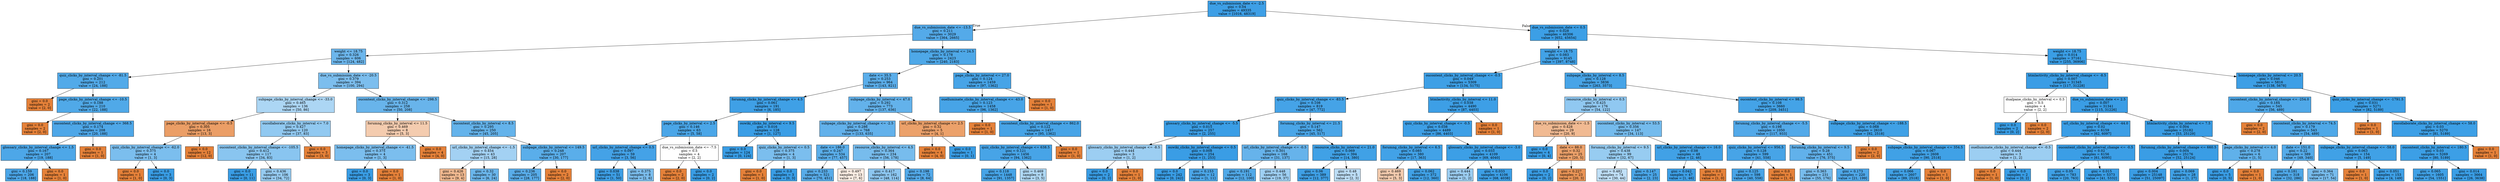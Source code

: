 digraph Tree {
node [shape=box, style="filled", color="black"] ;
0 [label="due_vs_submission_date <= -2.5\ngini = 0.04\nsamples = 49335\nvalue = [1016, 48319]", fillcolor="#399de5fa"] ;
1 [label="due_vs_submission_date <= -13.5\ngini = 0.211\nsamples = 3029\nvalue = [364, 2665]", fillcolor="#399de5dc"] ;
0 -> 1 [labeldistance=2.5, labelangle=45, headlabel="True"] ;
2 [label="weight <= 18.75\ngini = 0.326\nsamples = 606\nvalue = [124, 482]", fillcolor="#399de5bd"] ;
1 -> 2 ;
3 [label="quiz_clicks_by_interval_change <= -81.5\ngini = 0.201\nsamples = 212\nvalue = [24, 188]", fillcolor="#399de5de"] ;
2 -> 3 ;
4 [label="gini = 0.0\nsamples = 2\nvalue = [2, 0]", fillcolor="#e58139ff"] ;
3 -> 4 ;
5 [label="page_clicks_by_interval_change <= -10.5\ngini = 0.188\nsamples = 210\nvalue = [22, 188]", fillcolor="#399de5e1"] ;
3 -> 5 ;
6 [label="gini = 0.0\nsamples = 2\nvalue = [2, 0]", fillcolor="#e58139ff"] ;
5 -> 6 ;
7 [label="oucontent_clicks_by_interval_change <= 368.5\ngini = 0.174\nsamples = 208\nvalue = [20, 188]", fillcolor="#399de5e4"] ;
5 -> 7 ;
8 [label="glossary_clicks_by_interval_change <= 1.5\ngini = 0.167\nsamples = 207\nvalue = [19, 188]", fillcolor="#399de5e5"] ;
7 -> 8 ;
9 [label="gini = 0.159\nsamples = 206\nvalue = [18, 188]", fillcolor="#399de5e7"] ;
8 -> 9 ;
10 [label="gini = 0.0\nsamples = 1\nvalue = [1, 0]", fillcolor="#e58139ff"] ;
8 -> 10 ;
11 [label="gini = 0.0\nsamples = 1\nvalue = [1, 0]", fillcolor="#e58139ff"] ;
7 -> 11 ;
12 [label="due_vs_submission_date <= -20.5\ngini = 0.379\nsamples = 394\nvalue = [100, 294]", fillcolor="#399de5a8"] ;
2 -> 12 ;
13 [label="subpage_clicks_by_interval_change <= -33.0\ngini = 0.465\nsamples = 136\nvalue = [50, 86]", fillcolor="#399de56b"] ;
12 -> 13 ;
14 [label="page_clicks_by_interval_change <= -0.5\ngini = 0.305\nsamples = 16\nvalue = [13, 3]", fillcolor="#e58139c4"] ;
13 -> 14 ;
15 [label="quiz_clicks_by_interval_change <= -62.0\ngini = 0.375\nsamples = 4\nvalue = [1, 3]", fillcolor="#399de5aa"] ;
14 -> 15 ;
16 [label="gini = 0.0\nsamples = 1\nvalue = [1, 0]", fillcolor="#e58139ff"] ;
15 -> 16 ;
17 [label="gini = 0.0\nsamples = 3\nvalue = [0, 3]", fillcolor="#399de5ff"] ;
15 -> 17 ;
18 [label="gini = 0.0\nsamples = 12\nvalue = [12, 0]", fillcolor="#e58139ff"] ;
14 -> 18 ;
19 [label="oucollaborate_clicks_by_interval <= 7.0\ngini = 0.427\nsamples = 120\nvalue = [37, 83]", fillcolor="#399de58d"] ;
13 -> 19 ;
20 [label="oucontent_clicks_by_interval_change <= -105.5\ngini = 0.412\nsamples = 117\nvalue = [34, 83]", fillcolor="#399de597"] ;
19 -> 20 ;
21 [label="gini = 0.0\nsamples = 11\nvalue = [0, 11]", fillcolor="#399de5ff"] ;
20 -> 21 ;
22 [label="gini = 0.436\nsamples = 106\nvalue = [34, 72]", fillcolor="#399de587"] ;
20 -> 22 ;
23 [label="gini = 0.0\nsamples = 3\nvalue = [3, 0]", fillcolor="#e58139ff"] ;
19 -> 23 ;
24 [label="oucontent_clicks_by_interval_change <= -298.5\ngini = 0.312\nsamples = 258\nvalue = [50, 208]", fillcolor="#399de5c2"] ;
12 -> 24 ;
25 [label="forumng_clicks_by_interval <= 11.5\ngini = 0.469\nsamples = 8\nvalue = [5, 3]", fillcolor="#e5813966"] ;
24 -> 25 ;
26 [label="homepage_clicks_by_interval_change <= -41.5\ngini = 0.375\nsamples = 4\nvalue = [1, 3]", fillcolor="#399de5aa"] ;
25 -> 26 ;
27 [label="gini = 0.0\nsamples = 3\nvalue = [0, 3]", fillcolor="#399de5ff"] ;
26 -> 27 ;
28 [label="gini = 0.0\nsamples = 1\nvalue = [1, 0]", fillcolor="#e58139ff"] ;
26 -> 28 ;
29 [label="gini = 0.0\nsamples = 4\nvalue = [4, 0]", fillcolor="#e58139ff"] ;
25 -> 29 ;
30 [label="oucontent_clicks_by_interval <= 8.5\ngini = 0.295\nsamples = 250\nvalue = [45, 205]", fillcolor="#399de5c7"] ;
24 -> 30 ;
31 [label="url_clicks_by_interval_change <= -1.5\ngini = 0.454\nsamples = 43\nvalue = [15, 28]", fillcolor="#399de576"] ;
30 -> 31 ;
32 [label="gini = 0.426\nsamples = 13\nvalue = [9, 4]", fillcolor="#e581398e"] ;
31 -> 32 ;
33 [label="gini = 0.32\nsamples = 30\nvalue = [6, 24]", fillcolor="#399de5bf"] ;
31 -> 33 ;
34 [label="subpage_clicks_by_interval <= 149.5\ngini = 0.248\nsamples = 207\nvalue = [30, 177]", fillcolor="#399de5d4"] ;
30 -> 34 ;
35 [label="gini = 0.236\nsamples = 205\nvalue = [28, 177]", fillcolor="#399de5d7"] ;
34 -> 35 ;
36 [label="gini = 0.0\nsamples = 2\nvalue = [2, 0]", fillcolor="#e58139ff"] ;
34 -> 36 ;
37 [label="homepage_clicks_by_interval <= 24.5\ngini = 0.178\nsamples = 2423\nvalue = [240, 2183]", fillcolor="#399de5e3"] ;
1 -> 37 ;
38 [label="date <= 35.5\ngini = 0.253\nsamples = 964\nvalue = [143, 821]", fillcolor="#399de5d3"] ;
37 -> 38 ;
39 [label="forumng_clicks_by_interval_change <= 4.5\ngini = 0.061\nsamples = 191\nvalue = [6, 185]", fillcolor="#399de5f7"] ;
38 -> 39 ;
40 [label="page_clicks_by_interval <= 2.5\ngini = 0.146\nsamples = 63\nvalue = [5, 58]", fillcolor="#399de5e9"] ;
39 -> 40 ;
41 [label="url_clicks_by_interval_change <= 0.5\ngini = 0.097\nsamples = 59\nvalue = [3, 56]", fillcolor="#399de5f1"] ;
40 -> 41 ;
42 [label="gini = 0.038\nsamples = 51\nvalue = [1, 50]", fillcolor="#399de5fa"] ;
41 -> 42 ;
43 [label="gini = 0.375\nsamples = 8\nvalue = [2, 6]", fillcolor="#399de5aa"] ;
41 -> 43 ;
44 [label="due_vs_submission_date <= -7.5\ngini = 0.5\nsamples = 4\nvalue = [2, 2]", fillcolor="#e5813900"] ;
40 -> 44 ;
45 [label="gini = 0.0\nsamples = 2\nvalue = [2, 0]", fillcolor="#e58139ff"] ;
44 -> 45 ;
46 [label="gini = 0.0\nsamples = 2\nvalue = [0, 2]", fillcolor="#399de5ff"] ;
44 -> 46 ;
47 [label="ouwiki_clicks_by_interval <= 9.5\ngini = 0.016\nsamples = 128\nvalue = [1, 127]", fillcolor="#399de5fd"] ;
39 -> 47 ;
48 [label="gini = 0.0\nsamples = 124\nvalue = [0, 124]", fillcolor="#399de5ff"] ;
47 -> 48 ;
49 [label="quiz_clicks_by_interval <= 0.5\ngini = 0.375\nsamples = 4\nvalue = [1, 3]", fillcolor="#399de5aa"] ;
47 -> 49 ;
50 [label="gini = 0.0\nsamples = 1\nvalue = [1, 0]", fillcolor="#e58139ff"] ;
49 -> 50 ;
51 [label="gini = 0.0\nsamples = 3\nvalue = [0, 3]", fillcolor="#399de5ff"] ;
49 -> 51 ;
52 [label="subpage_clicks_by_interval <= 47.0\ngini = 0.292\nsamples = 773\nvalue = [137, 636]", fillcolor="#399de5c8"] ;
38 -> 52 ;
53 [label="subpage_clicks_by_interval_change <= -2.5\ngini = 0.286\nsamples = 768\nvalue = [133, 635]", fillcolor="#399de5ca"] ;
52 -> 53 ;
54 [label="date <= 186.0\ngini = 0.247\nsamples = 534\nvalue = [77, 457]", fillcolor="#399de5d4"] ;
53 -> 54 ;
55 [label="gini = 0.233\nsamples = 521\nvalue = [70, 451]", fillcolor="#399de5d7"] ;
54 -> 55 ;
56 [label="gini = 0.497\nsamples = 13\nvalue = [7, 6]", fillcolor="#e5813924"] ;
54 -> 56 ;
57 [label="resource_clicks_by_interval <= 4.5\ngini = 0.364\nsamples = 234\nvalue = [56, 178]", fillcolor="#399de5af"] ;
53 -> 57 ;
58 [label="gini = 0.417\nsamples = 162\nvalue = [48, 114]", fillcolor="#399de594"] ;
57 -> 58 ;
59 [label="gini = 0.198\nsamples = 72\nvalue = [8, 64]", fillcolor="#399de5df"] ;
57 -> 59 ;
60 [label="url_clicks_by_interval_change <= 2.5\ngini = 0.32\nsamples = 5\nvalue = [4, 1]", fillcolor="#e58139bf"] ;
52 -> 60 ;
61 [label="gini = 0.0\nsamples = 4\nvalue = [4, 0]", fillcolor="#e58139ff"] ;
60 -> 61 ;
62 [label="gini = 0.0\nsamples = 1\nvalue = [0, 1]", fillcolor="#399de5ff"] ;
60 -> 62 ;
63 [label="page_clicks_by_interval <= 27.0\ngini = 0.124\nsamples = 1459\nvalue = [97, 1362]", fillcolor="#399de5ed"] ;
37 -> 63 ;
64 [label="ouelluminate_clicks_by_interval_change <= -43.0\ngini = 0.123\nsamples = 1458\nvalue = [96, 1362]", fillcolor="#399de5ed"] ;
63 -> 64 ;
65 [label="gini = 0.0\nsamples = 1\nvalue = [1, 0]", fillcolor="#e58139ff"] ;
64 -> 65 ;
66 [label="oucontent_clicks_by_interval_change <= 862.0\ngini = 0.122\nsamples = 1457\nvalue = [95, 1362]", fillcolor="#399de5ed"] ;
64 -> 66 ;
67 [label="quiz_clicks_by_interval_change <= 638.5\ngini = 0.121\nsamples = 1456\nvalue = [94, 1362]", fillcolor="#399de5ed"] ;
66 -> 67 ;
68 [label="gini = 0.118\nsamples = 1448\nvalue = [91, 1357]", fillcolor="#399de5ee"] ;
67 -> 68 ;
69 [label="gini = 0.469\nsamples = 8\nvalue = [3, 5]", fillcolor="#399de566"] ;
67 -> 69 ;
70 [label="gini = 0.0\nsamples = 1\nvalue = [1, 0]", fillcolor="#e58139ff"] ;
66 -> 70 ;
71 [label="gini = 0.0\nsamples = 1\nvalue = [1, 0]", fillcolor="#e58139ff"] ;
63 -> 71 ;
72 [label="due_vs_submission_date <= 0.5\ngini = 0.028\nsamples = 46306\nvalue = [652, 45654]", fillcolor="#399de5fb"] ;
0 -> 72 [labeldistance=2.5, labelangle=-45, headlabel="False"] ;
73 [label="weight <= 18.75\ngini = 0.083\nsamples = 9145\nvalue = [397, 8748]", fillcolor="#399de5f3"] ;
72 -> 73 ;
74 [label="oucontent_clicks_by_interval_change <= -0.5\ngini = 0.049\nsamples = 5309\nvalue = [134, 5175]", fillcolor="#399de5f8"] ;
73 -> 74 ;
75 [label="quiz_clicks_by_interval_change <= -83.5\ngini = 0.108\nsamples = 819\nvalue = [47, 772]", fillcolor="#399de5ef"] ;
74 -> 75 ;
76 [label="glossary_clicks_by_interval_change <= -5.5\ngini = 0.015\nsamples = 257\nvalue = [2, 255]", fillcolor="#399de5fd"] ;
75 -> 76 ;
77 [label="glossary_clicks_by_interval_change <= -8.5\ngini = 0.444\nsamples = 3\nvalue = [1, 2]", fillcolor="#399de57f"] ;
76 -> 77 ;
78 [label="gini = 0.0\nsamples = 2\nvalue = [0, 2]", fillcolor="#399de5ff"] ;
77 -> 78 ;
79 [label="gini = 0.0\nsamples = 1\nvalue = [1, 0]", fillcolor="#e58139ff"] ;
77 -> 79 ;
80 [label="ouwiki_clicks_by_interval_change <= 0.5\ngini = 0.008\nsamples = 254\nvalue = [1, 253]", fillcolor="#399de5fe"] ;
76 -> 80 ;
81 [label="gini = 0.0\nsamples = 242\nvalue = [0, 242]", fillcolor="#399de5ff"] ;
80 -> 81 ;
82 [label="gini = 0.153\nsamples = 12\nvalue = [1, 11]", fillcolor="#399de5e8"] ;
80 -> 82 ;
83 [label="forumng_clicks_by_interval <= 21.5\ngini = 0.147\nsamples = 562\nvalue = [45, 517]", fillcolor="#399de5e9"] ;
75 -> 83 ;
84 [label="url_clicks_by_interval_change <= -0.5\ngini = 0.301\nsamples = 168\nvalue = [31, 137]", fillcolor="#399de5c5"] ;
83 -> 84 ;
85 [label="gini = 0.191\nsamples = 112\nvalue = [12, 100]", fillcolor="#399de5e0"] ;
84 -> 85 ;
86 [label="gini = 0.448\nsamples = 56\nvalue = [19, 37]", fillcolor="#399de57c"] ;
84 -> 86 ;
87 [label="resource_clicks_by_interval <= 21.0\ngini = 0.069\nsamples = 394\nvalue = [14, 380]", fillcolor="#399de5f6"] ;
83 -> 87 ;
88 [label="gini = 0.06\nsamples = 389\nvalue = [12, 377]", fillcolor="#399de5f7"] ;
87 -> 88 ;
89 [label="gini = 0.48\nsamples = 5\nvalue = [2, 3]", fillcolor="#399de555"] ;
87 -> 89 ;
90 [label="htmlactivity_clicks_by_interval <= 11.0\ngini = 0.038\nsamples = 4490\nvalue = [87, 4403]", fillcolor="#399de5fa"] ;
74 -> 90 ;
91 [label="quiz_clicks_by_interval_change <= -0.5\ngini = 0.038\nsamples = 4489\nvalue = [86, 4403]", fillcolor="#399de5fa"] ;
90 -> 91 ;
92 [label="forumng_clicks_by_interval <= 6.5\ngini = 0.085\nsamples = 380\nvalue = [17, 363]", fillcolor="#399de5f3"] ;
91 -> 92 ;
93 [label="gini = 0.469\nsamples = 8\nvalue = [5, 3]", fillcolor="#e5813966"] ;
92 -> 93 ;
94 [label="gini = 0.062\nsamples = 372\nvalue = [12, 360]", fillcolor="#399de5f6"] ;
92 -> 94 ;
95 [label="glossary_clicks_by_interval_change <= -3.0\ngini = 0.033\nsamples = 4109\nvalue = [69, 4040]", fillcolor="#399de5fb"] ;
91 -> 95 ;
96 [label="gini = 0.444\nsamples = 3\nvalue = [1, 2]", fillcolor="#399de57f"] ;
95 -> 96 ;
97 [label="gini = 0.033\nsamples = 4106\nvalue = [68, 4038]", fillcolor="#399de5fb"] ;
95 -> 97 ;
98 [label="gini = 0.0\nsamples = 1\nvalue = [1, 0]", fillcolor="#e58139ff"] ;
90 -> 98 ;
99 [label="subpage_clicks_by_interval <= 8.5\ngini = 0.128\nsamples = 3836\nvalue = [263, 3573]", fillcolor="#399de5ec"] ;
73 -> 99 ;
100 [label="resource_clicks_by_interval <= 0.5\ngini = 0.425\nsamples = 176\nvalue = [54, 122]", fillcolor="#399de58e"] ;
99 -> 100 ;
101 [label="due_vs_submission_date <= -1.5\ngini = 0.428\nsamples = 29\nvalue = [20, 9]", fillcolor="#e581398c"] ;
100 -> 101 ;
102 [label="gini = 0.0\nsamples = 4\nvalue = [0, 4]", fillcolor="#399de5ff"] ;
101 -> 102 ;
103 [label="date <= 88.0\ngini = 0.32\nsamples = 25\nvalue = [20, 5]", fillcolor="#e58139bf"] ;
101 -> 103 ;
104 [label="gini = 0.0\nsamples = 2\nvalue = [0, 2]", fillcolor="#399de5ff"] ;
103 -> 104 ;
105 [label="gini = 0.227\nsamples = 23\nvalue = [20, 3]", fillcolor="#e58139d9"] ;
103 -> 105 ;
106 [label="oucontent_clicks_by_interval <= 53.5\ngini = 0.356\nsamples = 147\nvalue = [34, 113]", fillcolor="#399de5b2"] ;
100 -> 106 ;
107 [label="forumng_clicks_by_interval <= 9.5\ngini = 0.438\nsamples = 99\nvalue = [32, 67]", fillcolor="#399de585"] ;
106 -> 107 ;
108 [label="gini = 0.482\nsamples = 74\nvalue = [30, 44]", fillcolor="#399de551"] ;
107 -> 108 ;
109 [label="gini = 0.147\nsamples = 25\nvalue = [2, 23]", fillcolor="#399de5e9"] ;
107 -> 109 ;
110 [label="url_clicks_by_interval_change <= 16.0\ngini = 0.08\nsamples = 48\nvalue = [2, 46]", fillcolor="#399de5f4"] ;
106 -> 110 ;
111 [label="gini = 0.042\nsamples = 47\nvalue = [1, 46]", fillcolor="#399de5f9"] ;
110 -> 111 ;
112 [label="gini = 0.0\nsamples = 1\nvalue = [1, 0]", fillcolor="#e58139ff"] ;
110 -> 112 ;
113 [label="oucontent_clicks_by_interval <= 98.5\ngini = 0.108\nsamples = 3660\nvalue = [209, 3451]", fillcolor="#399de5f0"] ;
99 -> 113 ;
114 [label="forumng_clicks_by_interval_change <= -5.5\ngini = 0.198\nsamples = 1050\nvalue = [117, 933]", fillcolor="#399de5df"] ;
113 -> 114 ;
115 [label="quiz_clicks_by_interval <= 956.5\ngini = 0.128\nsamples = 599\nvalue = [41, 558]", fillcolor="#399de5ec"] ;
114 -> 115 ;
116 [label="gini = 0.125\nsamples = 598\nvalue = [40, 558]", fillcolor="#399de5ed"] ;
115 -> 116 ;
117 [label="gini = 0.0\nsamples = 1\nvalue = [1, 0]", fillcolor="#e58139ff"] ;
115 -> 117 ;
118 [label="forumng_clicks_by_interval <= 9.5\ngini = 0.28\nsamples = 451\nvalue = [76, 375]", fillcolor="#399de5cb"] ;
114 -> 118 ;
119 [label="gini = 0.363\nsamples = 231\nvalue = [55, 176]", fillcolor="#399de5af"] ;
118 -> 119 ;
120 [label="gini = 0.173\nsamples = 220\nvalue = [21, 199]", fillcolor="#399de5e4"] ;
118 -> 120 ;
121 [label="subpage_clicks_by_interval_change <= -188.5\ngini = 0.068\nsamples = 2610\nvalue = [92, 2518]", fillcolor="#399de5f6"] ;
113 -> 121 ;
122 [label="gini = 0.0\nsamples = 2\nvalue = [2, 0]", fillcolor="#e58139ff"] ;
121 -> 122 ;
123 [label="subpage_clicks_by_interval_change <= 354.5\ngini = 0.067\nsamples = 2608\nvalue = [90, 2518]", fillcolor="#399de5f6"] ;
121 -> 123 ;
124 [label="gini = 0.066\nsamples = 2607\nvalue = [89, 2518]", fillcolor="#399de5f6"] ;
123 -> 124 ;
125 [label="gini = 0.0\nsamples = 1\nvalue = [1, 0]", fillcolor="#e58139ff"] ;
123 -> 125 ;
126 [label="weight <= 18.75\ngini = 0.014\nsamples = 37161\nvalue = [255, 36906]", fillcolor="#399de5fd"] ;
72 -> 126 ;
127 [label="htmlactivity_clicks_by_interval_change <= -8.5\ngini = 0.007\nsamples = 31345\nvalue = [117, 31228]", fillcolor="#399de5fe"] ;
126 -> 127 ;
128 [label="dualpane_clicks_by_interval <= 0.5\ngini = 0.5\nsamples = 4\nvalue = [2, 2]", fillcolor="#e5813900"] ;
127 -> 128 ;
129 [label="gini = 0.0\nsamples = 2\nvalue = [0, 2]", fillcolor="#399de5ff"] ;
128 -> 129 ;
130 [label="gini = 0.0\nsamples = 2\nvalue = [2, 0]", fillcolor="#e58139ff"] ;
128 -> 130 ;
131 [label="due_vs_submission_date <= 2.5\ngini = 0.007\nsamples = 31341\nvalue = [115, 31226]", fillcolor="#399de5fe"] ;
127 -> 131 ;
132 [label="url_clicks_by_interval_change <= -44.0\ngini = 0.02\nsamples = 6159\nvalue = [62, 6097]", fillcolor="#399de5fc"] ;
131 -> 132 ;
133 [label="ouelluminate_clicks_by_interval_change <= -0.5\ngini = 0.444\nsamples = 3\nvalue = [1, 2]", fillcolor="#399de57f"] ;
132 -> 133 ;
134 [label="gini = 0.0\nsamples = 1\nvalue = [1, 0]", fillcolor="#e58139ff"] ;
133 -> 134 ;
135 [label="gini = 0.0\nsamples = 2\nvalue = [0, 2]", fillcolor="#399de5ff"] ;
133 -> 135 ;
136 [label="oucontent_clicks_by_interval_change <= -0.5\ngini = 0.02\nsamples = 6156\nvalue = [61, 6095]", fillcolor="#399de5fc"] ;
132 -> 136 ;
137 [label="gini = 0.05\nsamples = 783\nvalue = [20, 763]", fillcolor="#399de5f8"] ;
136 -> 137 ;
138 [label="gini = 0.015\nsamples = 5373\nvalue = [41, 5332]", fillcolor="#399de5fd"] ;
136 -> 138 ;
139 [label="htmlactivity_clicks_by_interval <= 7.5\ngini = 0.004\nsamples = 25182\nvalue = [53, 25129]", fillcolor="#399de5fe"] ;
131 -> 139 ;
140 [label="forumng_clicks_by_interval_change <= 660.5\ngini = 0.004\nsamples = 25176\nvalue = [52, 25124]", fillcolor="#399de5fe"] ;
139 -> 140 ;
141 [label="gini = 0.004\nsamples = 25148\nvalue = [51, 25097]", fillcolor="#399de5fe"] ;
140 -> 141 ;
142 [label="gini = 0.069\nsamples = 28\nvalue = [1, 27]", fillcolor="#399de5f6"] ;
140 -> 142 ;
143 [label="page_clicks_by_interval <= 4.0\ngini = 0.278\nsamples = 6\nvalue = [1, 5]", fillcolor="#399de5cc"] ;
139 -> 143 ;
144 [label="gini = 0.0\nsamples = 5\nvalue = [0, 5]", fillcolor="#399de5ff"] ;
143 -> 144 ;
145 [label="gini = 0.0\nsamples = 1\nvalue = [1, 0]", fillcolor="#e58139ff"] ;
143 -> 145 ;
146 [label="homepage_clicks_by_interval <= 20.5\ngini = 0.046\nsamples = 5816\nvalue = [138, 5678]", fillcolor="#399de5f9"] ;
126 -> 146 ;
147 [label="oucontent_clicks_by_interval_change <= -254.0\ngini = 0.184\nsamples = 545\nvalue = [56, 489]", fillcolor="#399de5e2"] ;
146 -> 147 ;
148 [label="gini = 0.0\nsamples = 2\nvalue = [2, 0]", fillcolor="#e58139ff"] ;
147 -> 148 ;
149 [label="oucontent_clicks_by_interval <= 74.5\ngini = 0.179\nsamples = 543\nvalue = [54, 489]", fillcolor="#399de5e3"] ;
147 -> 149 ;
150 [label="date <= 151.0\ngini = 0.22\nsamples = 389\nvalue = [49, 340]", fillcolor="#399de5da"] ;
149 -> 150 ;
151 [label="gini = 0.181\nsamples = 318\nvalue = [32, 286]", fillcolor="#399de5e2"] ;
150 -> 151 ;
152 [label="gini = 0.364\nsamples = 71\nvalue = [17, 54]", fillcolor="#399de5af"] ;
150 -> 152 ;
153 [label="subpage_clicks_by_interval_change <= -58.0\ngini = 0.063\nsamples = 154\nvalue = [5, 149]", fillcolor="#399de5f6"] ;
149 -> 153 ;
154 [label="gini = 0.0\nsamples = 1\nvalue = [1, 0]", fillcolor="#e58139ff"] ;
153 -> 154 ;
155 [label="gini = 0.051\nsamples = 153\nvalue = [4, 149]", fillcolor="#399de5f8"] ;
153 -> 155 ;
156 [label="quiz_clicks_by_interval_change <= -1791.5\ngini = 0.031\nsamples = 5271\nvalue = [82, 5189]", fillcolor="#399de5fb"] ;
146 -> 156 ;
157 [label="gini = 0.0\nsamples = 1\nvalue = [1, 0]", fillcolor="#e58139ff"] ;
156 -> 157 ;
158 [label="oucollaborate_clicks_by_interval_change <= 58.0\ngini = 0.03\nsamples = 5270\nvalue = [81, 5189]", fillcolor="#399de5fb"] ;
156 -> 158 ;
159 [label="oucontent_clicks_by_interval <= 180.5\ngini = 0.03\nsamples = 5269\nvalue = [80, 5189]", fillcolor="#399de5fb"] ;
158 -> 159 ;
160 [label="gini = 0.065\nsamples = 1605\nvalue = [54, 1551]", fillcolor="#399de5f6"] ;
159 -> 160 ;
161 [label="gini = 0.014\nsamples = 3664\nvalue = [26, 3638]", fillcolor="#399de5fd"] ;
159 -> 161 ;
162 [label="gini = 0.0\nsamples = 1\nvalue = [1, 0]", fillcolor="#e58139ff"] ;
158 -> 162 ;
}